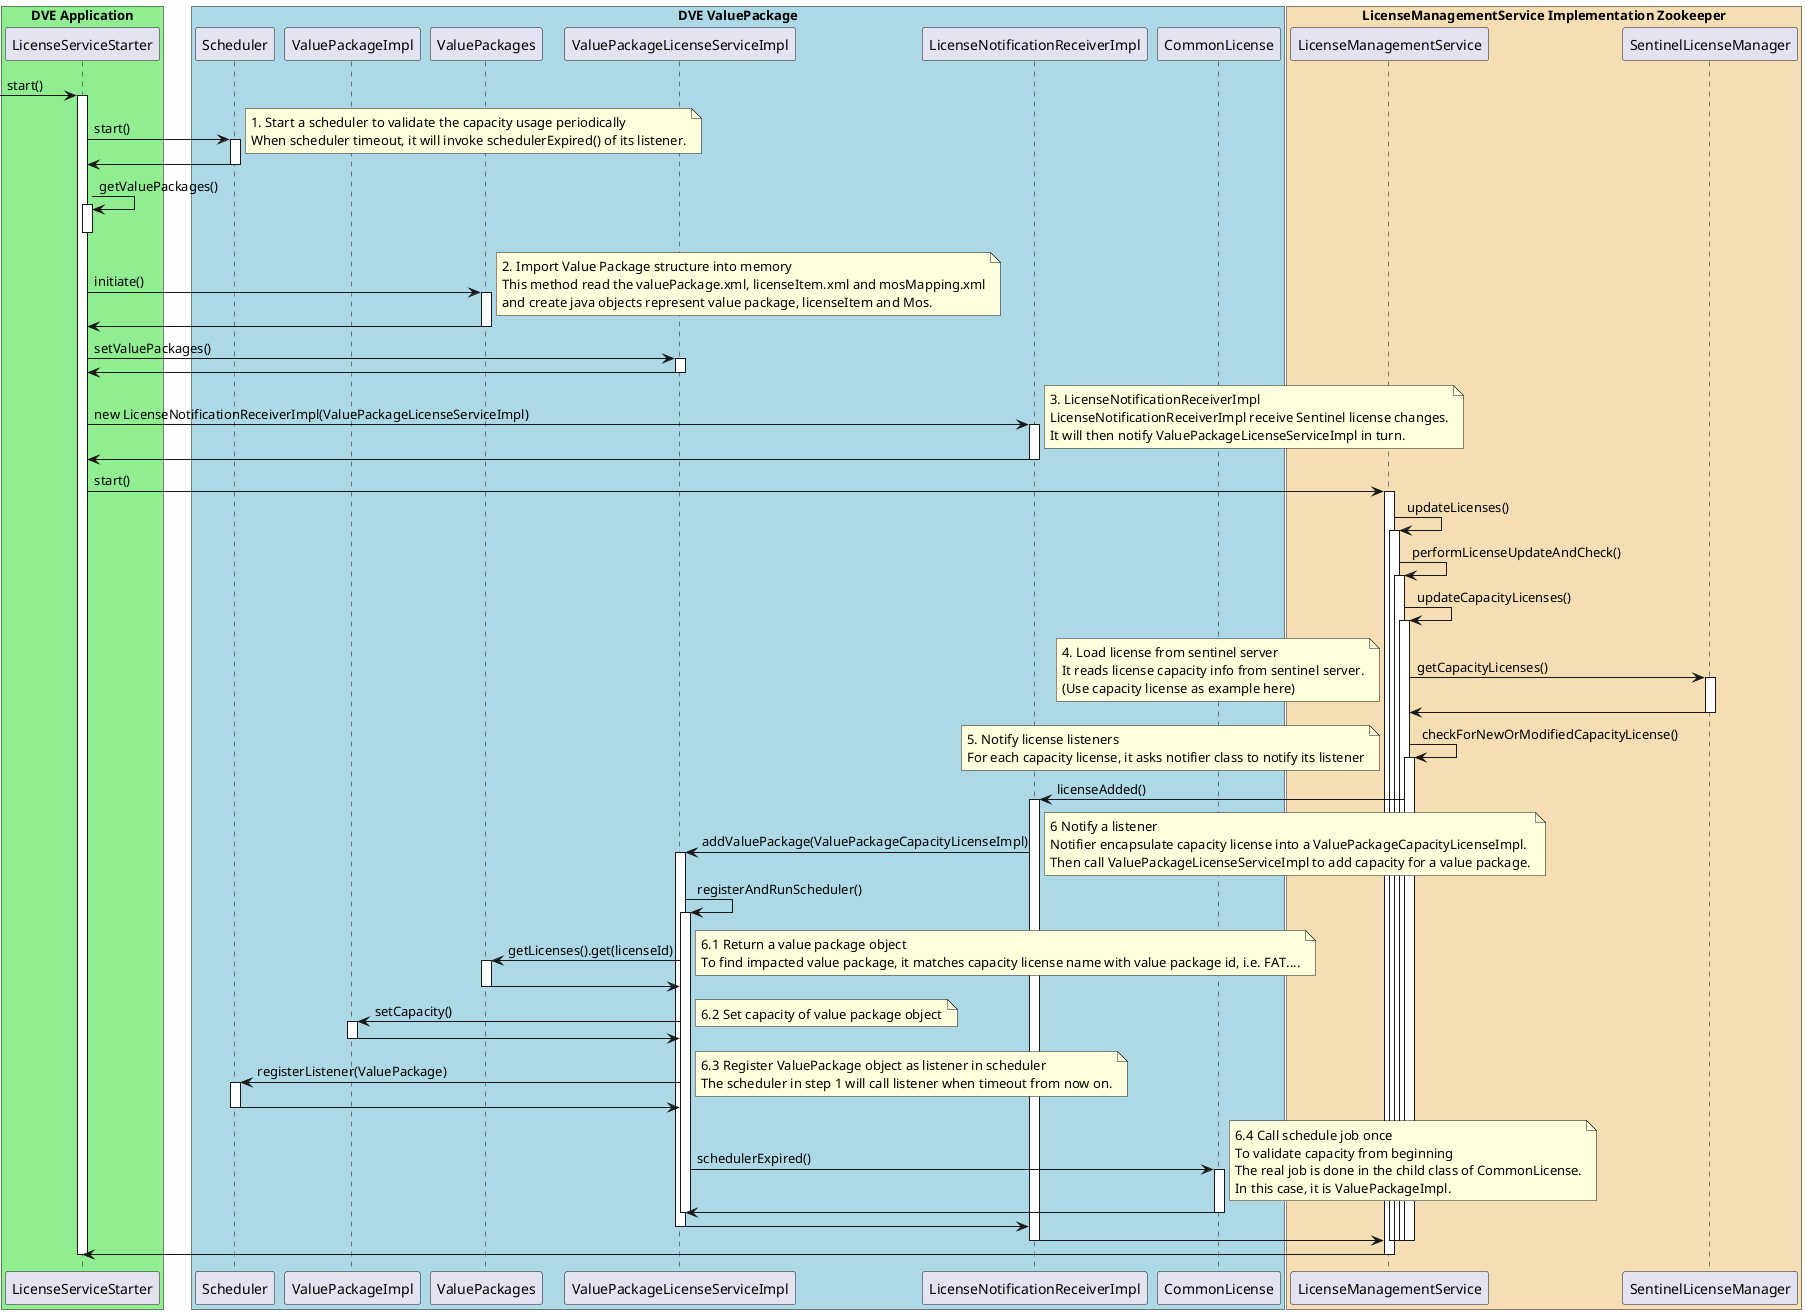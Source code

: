 @startuml
box "DVE Application" #LightGreen
	participant LicenseServiceStarter
end box
box "DVE ValuePackage" #LightBlue
	participant Scheduler
	participant ValuePackageImpl
	participant ValuePackages
	participant ValuePackageLicenseServiceImpl
	participant LicenseNotificationReceiverImpl
	participant CommonLicense
end box
box "LicenseManagementService Implementation Zookeeper" #Wheat
	participant LicenseManagementService
	participant SentinelLicenseManager
end box

[-> LicenseServiceStarter: start()
activate LicenseServiceStarter
LicenseServiceStarter -> Scheduler: start()
activate Scheduler
note right
1. Start a scheduler to validate the capacity usage periodically
When scheduler timeout, it will invoke schedulerExpired() of its listener.
end note
Scheduler -> LicenseServiceStarter
deactivate Scheduler
LicenseServiceStarter -> LicenseServiceStarter: getValuePackages()
activate LicenseServiceStarter
deactivate LicenseServiceStarter
LicenseServiceStarter -> ValuePackages: initiate()
activate ValuePackages
note right
2. Import Value Package structure into memory
This method read the valuePackage.xml, licenseItem.xml and mosMapping.xml
and create java objects represent value package, licenseItem and Mos.
end note
ValuePackages -> LicenseServiceStarter
deactivate ValuePackages
LicenseServiceStarter -> ValuePackageLicenseServiceImpl: setValuePackages()
activate ValuePackageLicenseServiceImpl
ValuePackageLicenseServiceImpl -> LicenseServiceStarter
deactivate ValuePackageLicenseServiceImpl
LicenseServiceStarter -> LicenseNotificationReceiverImpl: new LicenseNotificationReceiverImpl(ValuePackageLicenseServiceImpl)
activate LicenseNotificationReceiverImpl
note right
3. LicenseNotificationReceiverImpl
LicenseNotificationReceiverImpl receive Sentinel license changes.
It will then notify ValuePackageLicenseServiceImpl in turn.
end note
LicenseNotificationReceiverImpl -> LicenseServiceStarter
deactivate LicenseNotificationReceiverImpl
LicenseServiceStarter -> LicenseManagementService: start()
activate LicenseManagementService
LicenseManagementService -> LicenseManagementService: updateLicenses()
activate LicenseManagementService
LicenseManagementService -> LicenseManagementService: performLicenseUpdateAndCheck()
activate LicenseManagementService
LicenseManagementService -> LicenseManagementService: updateCapacityLicenses()
activate LicenseManagementService
LicenseManagementService -> SentinelLicenseManager: getCapacityLicenses()
activate SentinelLicenseManager
note left
4. Load license from sentinel server
It reads license capacity info from sentinel server.
(Use capacity license as example here)
end note
SentinelLicenseManager -> LicenseManagementService
deactivate SentinelLicenseManager
LicenseManagementService -> LicenseManagementService: checkForNewOrModifiedCapacityLicense()
activate LicenseManagementService
note left
5. Notify license listeners
For each capacity license, it asks notifier class to notify its listener
end note
LicenseManagementService -> LicenseNotificationReceiverImpl: licenseAdded()
activate LicenseNotificationReceiverImpl
LicenseNotificationReceiverImpl -> ValuePackageLicenseServiceImpl: addValuePackage(ValuePackageCapacityLicenseImpl)
activate ValuePackageLicenseServiceImpl
note right
6 Notify a listener
Notifier encapsulate capacity license into a ValuePackageCapacityLicenseImpl.
Then call ValuePackageLicenseServiceImpl to add capacity for a value package.
end note
ValuePackageLicenseServiceImpl -> ValuePackageLicenseServiceImpl: registerAndRunScheduler()
activate ValuePackageLicenseServiceImpl
ValuePackageLicenseServiceImpl -> ValuePackages: getLicenses().get(licenseId)
activate ValuePackages
note right
6.1 Return a value package object
To find impacted value package, it matches capacity license name with value package id, i.e. FAT....
end note
ValuePackages -> ValuePackageLicenseServiceImpl
deactivate ValuePackages

ValuePackageLicenseServiceImpl -> ValuePackageImpl: setCapacity()
activate ValuePackageImpl
note right
6.2 Set capacity of value package object
end note
ValuePackageImpl -> ValuePackageLicenseServiceImpl
deactivate ValuePackageImpl

ValuePackageLicenseServiceImpl -> Scheduler: registerListener(ValuePackage)
activate Scheduler
note right
6.3 Register ValuePackage object as listener in scheduler
The scheduler in step 1 will call listener when timeout from now on.
end note
Scheduler -> ValuePackageLicenseServiceImpl
deactivate Scheduler

ValuePackageLicenseServiceImpl -> CommonLicense: schedulerExpired()
activate CommonLicense
note right
6.4 Call schedule job once
To validate capacity from beginning
The real job is done in the child class of CommonLicense.
In this case, it is ValuePackageImpl.
end note
CommonLicense -> ValuePackageLicenseServiceImpl
deactivate CommonLicense

deactivate ValuePackageLicenseServiceImpl
ValuePackageLicenseServiceImpl -> LicenseNotificationReceiverImpl
deactivate ValuePackageLicenseServiceImpl
LicenseNotificationReceiverImpl -> LicenseManagementService
deactivate LicenseNotificationReceiverImpl
deactivate LicenseManagementService
deactivate LicenseManagementService
deactivate LicenseManagementService
deactivate LicenseManagementService
LicenseManagementService -> LicenseServiceStarter
deactivate LicenseManagementService

deactivate LicenseServiceStarter

@enduml